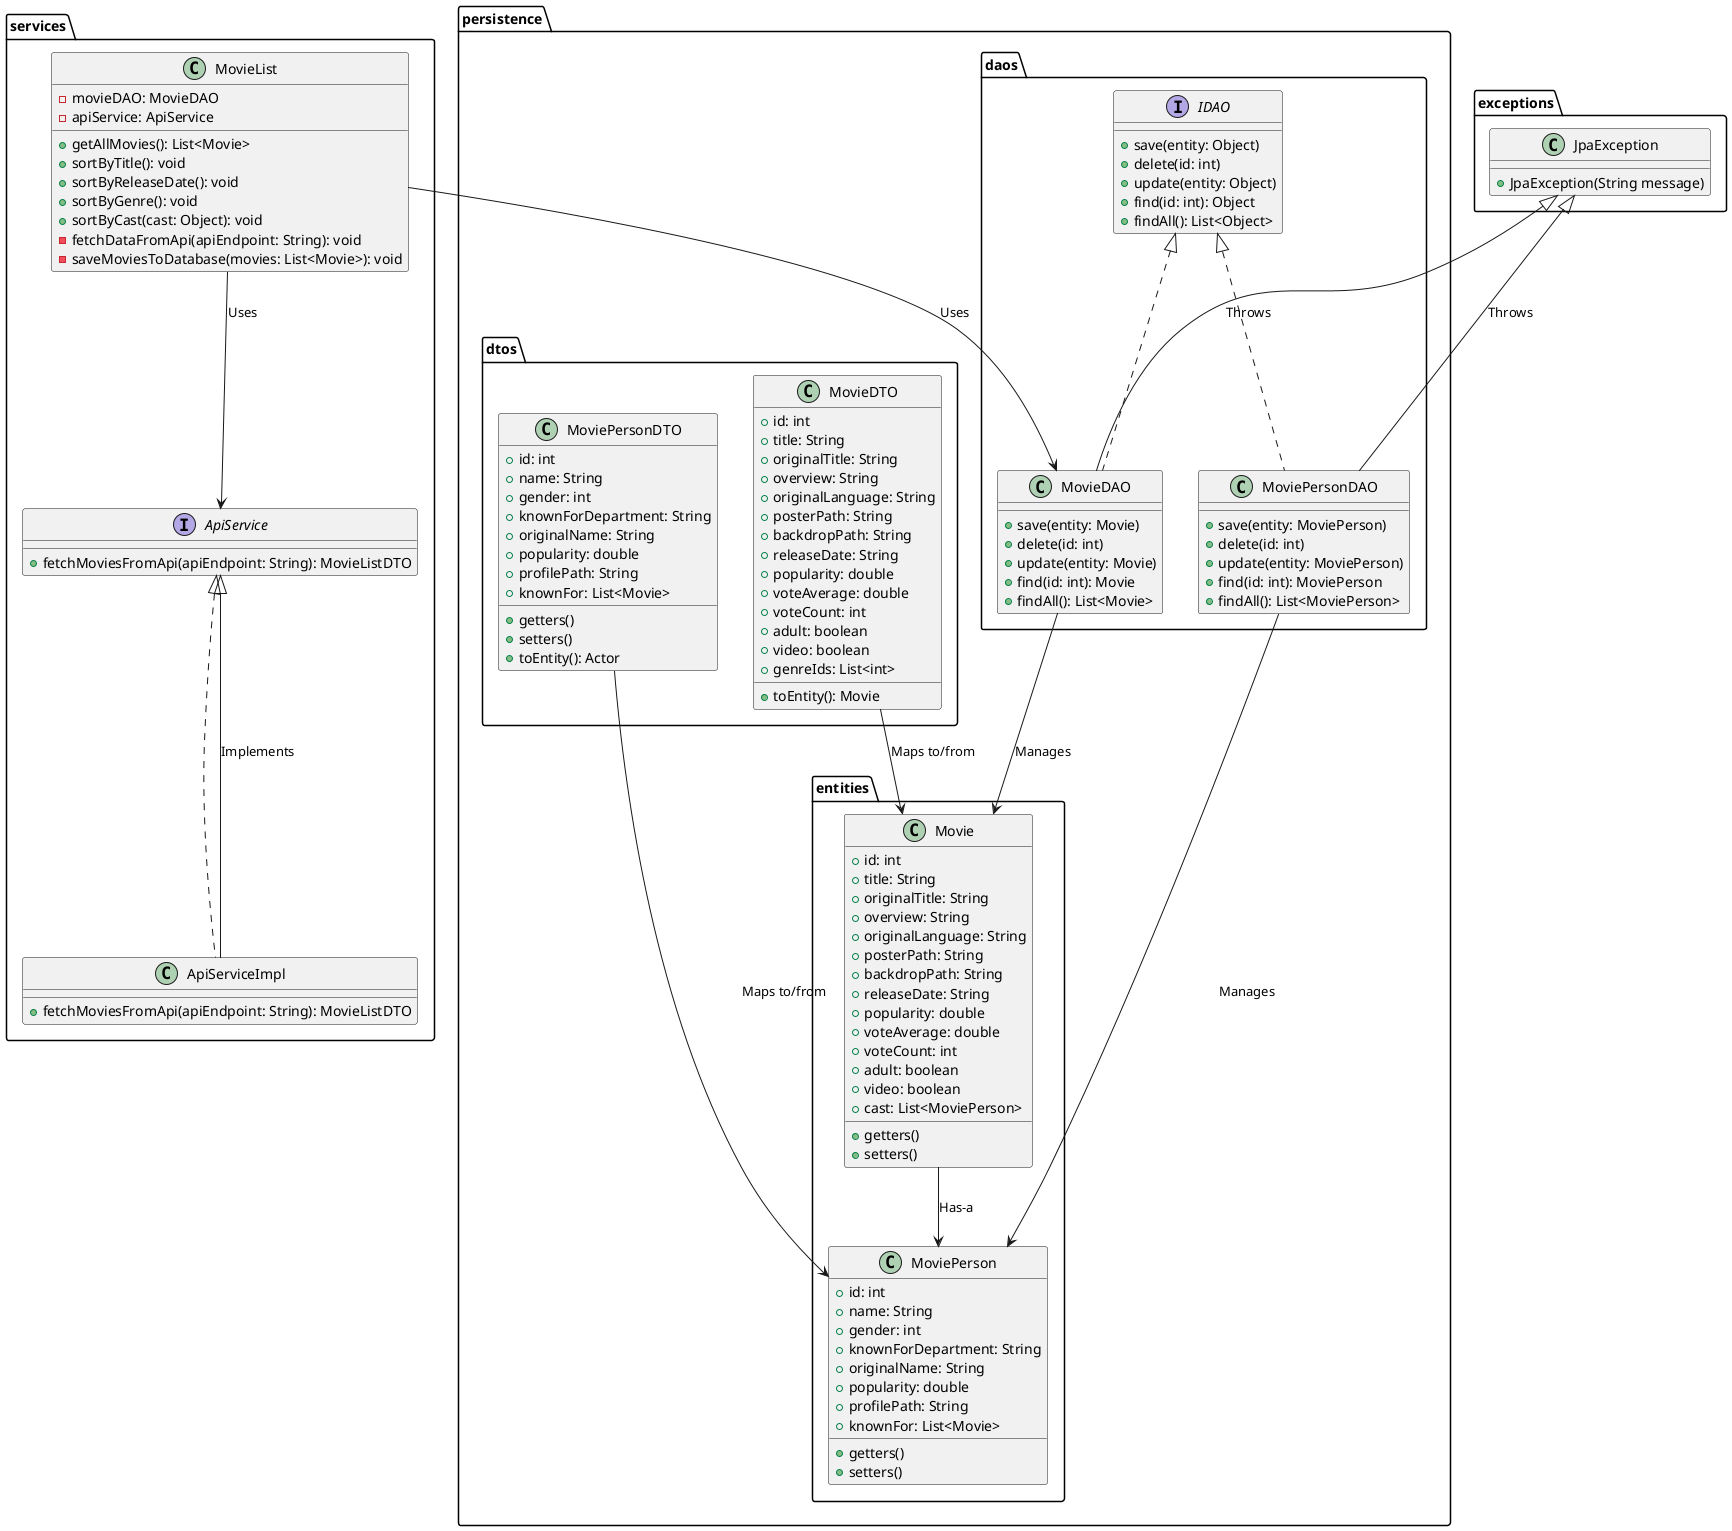 @startuml sp1

package "services" {
  class MovieList {
    +getAllMovies(): List<Movie>
    +sortByTitle(): void
    +sortByReleaseDate(): void
    +sortByGenre(): void
    +sortByCast(cast: Object): void
    -fetchDataFromApi(apiEndpoint: String): void
    -saveMoviesToDatabase(movies: List<Movie>): void
    -movieDAO: MovieDAO
    -apiService: ApiService
  }

  interface ApiService {
    +fetchMoviesFromApi(apiEndpoint: String): MovieListDTO
  }

  class ApiServiceImpl implements ApiService {
    +fetchMoviesFromApi(apiEndpoint: String): MovieListDTO
  }
}

package "persistence" {
  package "daos" {
    interface IDAO {
      +save(entity: Object)
      +delete(id: int)
      +update(entity: Object)
      +find(id: int): Object
      +findAll(): List<Object>
    }

    class MovieDAO implements IDAO {
      +save(entity: Movie)
      +delete(id: int)
      +update(entity: Movie)
      +find(id: int): Movie
      +findAll(): List<Movie>
    }

    class MoviePersonDAO implements IDAO {
      +save(entity: MoviePerson)
      +delete(id: int)
      +update(entity: MoviePerson)
      +find(id: int): MoviePerson
      +findAll(): List<MoviePerson>
    }
  }

  package "dtos" {
    class MovieDTO {
      +id: int
      +title: String
      +originalTitle: String
      +overview: String
      +originalLanguage: String
      +posterPath: String
      +backdropPath: String
      +releaseDate: String
      +popularity: double
      +voteAverage: double
      +voteCount: int
      +adult: boolean
      +video: boolean
      +genreIds: List<int>
      +toEntity(): Movie
    }

    class MoviePersonDTO {
   +id: int
      +name: String
      +gender: int
      +knownForDepartment: String
      +originalName: String
      +popularity: double
      +profilePath: String
      +knownFor: List<Movie>
      +getters()
      +setters()
      +toEntity(): Actor
    }
  }

  package "entities" {
    class Movie {
      +id: int
      +title: String
      +originalTitle: String
      +overview: String
      +originalLanguage: String
      +posterPath: String
      +backdropPath: String
      +releaseDate: String
      +popularity: double
      +voteAverage: double
      +voteCount: int
      +adult: boolean
      +video: boolean
      +cast: List<MoviePerson>
      +getters()
      +setters()
    }

    class MoviePerson {
      +id: int
      +name: String
      +gender: int
      +knownForDepartment: String
      +originalName: String
      +popularity: double
      +profilePath: String
      +knownFor: List<Movie>
      +getters()
      +setters()
    }
  }
}

package "exceptions" {
  class JpaException {
    +JpaException(String message)
  }
}

' Define relationships
MovieList --> MovieDAO : Uses
MovieList --> ApiService : Uses
ApiServiceImpl --|> ApiService : Implements
MovieDAO --> Movie : Manages
MoviePersonDAO --> MoviePerson : Manages
MovieDTO --> Movie : Maps to/from
MoviePersonDTO --> MoviePerson : Maps to/from
JpaException <|-- MovieDAO : Throws
JpaException <|-- MoviePersonDAO : Throws
Movie --> MoviePerson : Has-a

@enduml